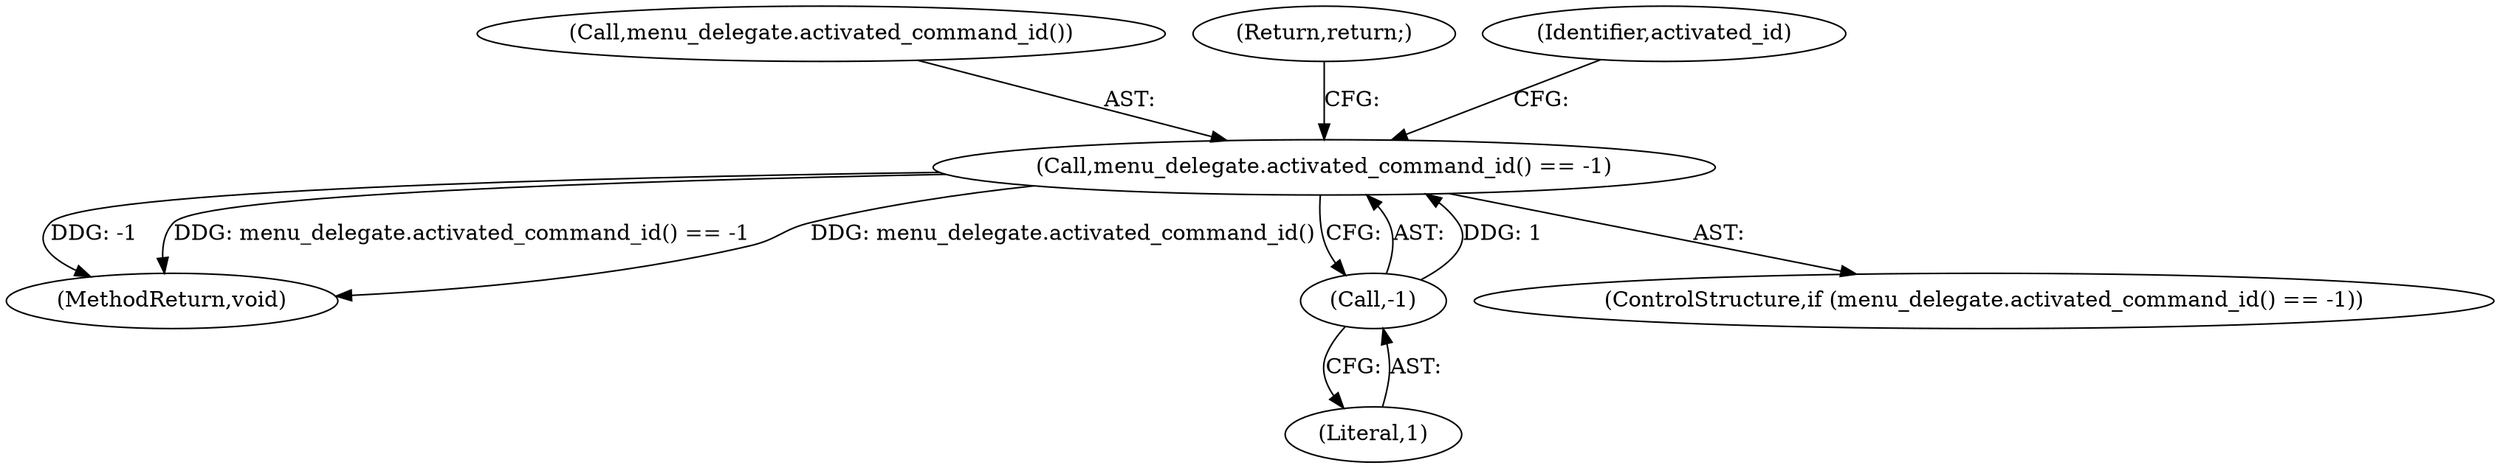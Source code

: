 digraph "1_Chrome_3475f5e448ddf5e48888f3d0563245cc46e3c98b_8@del" {
"1000158" [label="(Call,menu_delegate.activated_command_id() == -1)"];
"1000160" [label="(Call,-1)"];
"1000159" [label="(Call,menu_delegate.activated_command_id())"];
"1000160" [label="(Call,-1)"];
"1000161" [label="(Literal,1)"];
"1000158" [label="(Call,menu_delegate.activated_command_id() == -1)"];
"1000185" [label="(MethodReturn,void)"];
"1000162" [label="(Return,return;)"];
"1000165" [label="(Identifier,activated_id)"];
"1000157" [label="(ControlStructure,if (menu_delegate.activated_command_id() == -1))"];
"1000158" -> "1000157"  [label="AST: "];
"1000158" -> "1000160"  [label="CFG: "];
"1000159" -> "1000158"  [label="AST: "];
"1000160" -> "1000158"  [label="AST: "];
"1000162" -> "1000158"  [label="CFG: "];
"1000165" -> "1000158"  [label="CFG: "];
"1000158" -> "1000185"  [label="DDG: -1"];
"1000158" -> "1000185"  [label="DDG: menu_delegate.activated_command_id() == -1"];
"1000158" -> "1000185"  [label="DDG: menu_delegate.activated_command_id()"];
"1000160" -> "1000158"  [label="DDG: 1"];
"1000160" -> "1000161"  [label="CFG: "];
"1000161" -> "1000160"  [label="AST: "];
}
